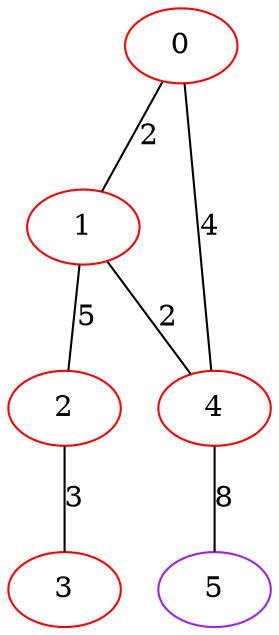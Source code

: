 graph "" {
0 [color=red, weight=1];
1 [color=red, weight=1];
2 [color=red, weight=1];
3 [color=red, weight=1];
4 [color=red, weight=1];
5 [color=purple, weight=4];
0 -- 1  [key=0, label=2];
0 -- 4  [key=0, label=4];
1 -- 2  [key=0, label=5];
1 -- 4  [key=0, label=2];
2 -- 3  [key=0, label=3];
4 -- 5  [key=0, label=8];
}
